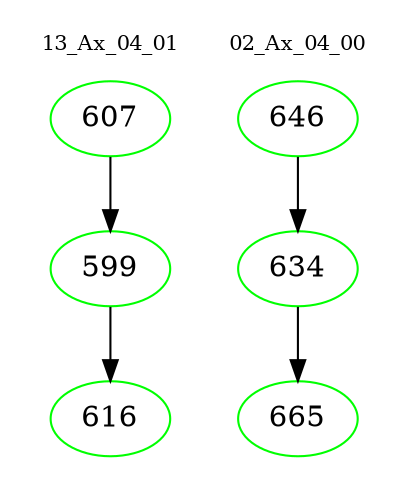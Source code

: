 digraph{
subgraph cluster_0 {
color = white
label = "13_Ax_04_01";
fontsize=10;
T0_607 [label="607", color="green"]
T0_607 -> T0_599 [color="black"]
T0_599 [label="599", color="green"]
T0_599 -> T0_616 [color="black"]
T0_616 [label="616", color="green"]
}
subgraph cluster_1 {
color = white
label = "02_Ax_04_00";
fontsize=10;
T1_646 [label="646", color="green"]
T1_646 -> T1_634 [color="black"]
T1_634 [label="634", color="green"]
T1_634 -> T1_665 [color="black"]
T1_665 [label="665", color="green"]
}
}
